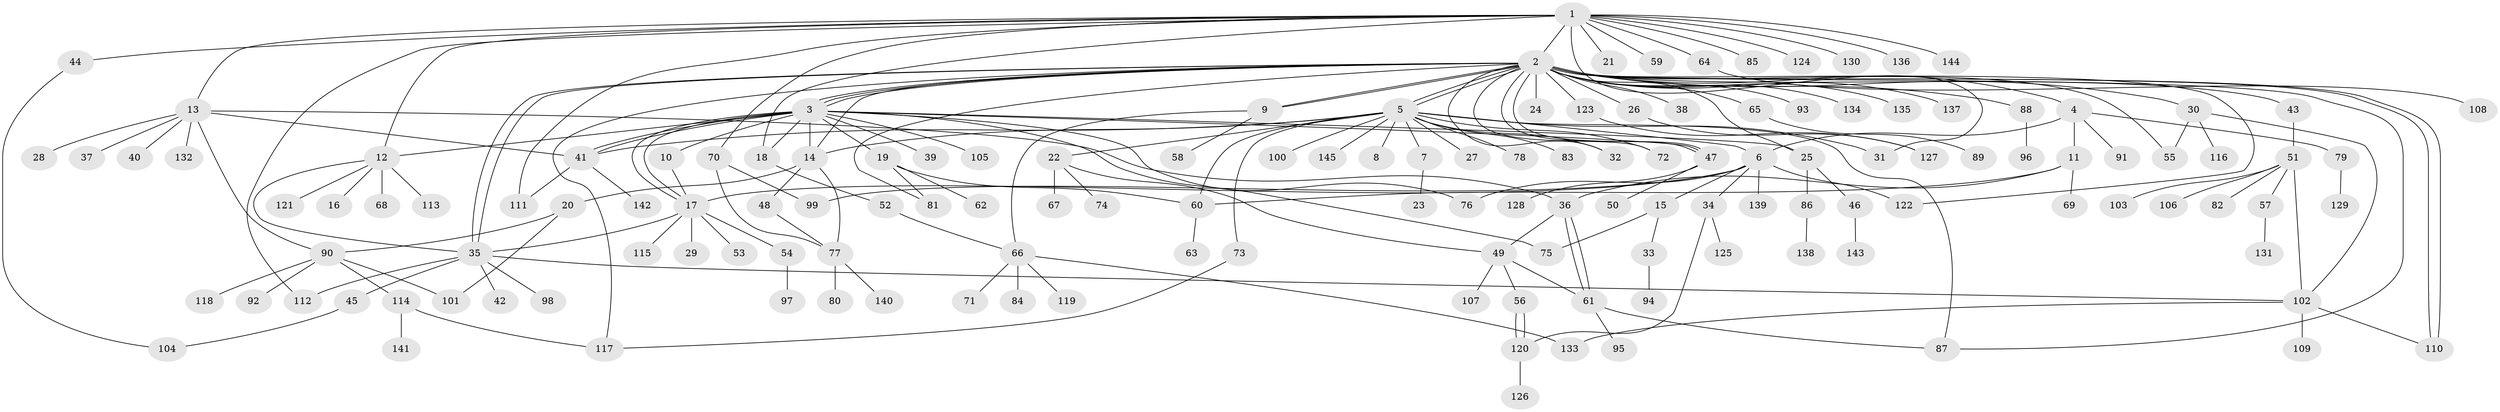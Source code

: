 // Generated by graph-tools (version 1.1) at 2025/01/03/09/25 03:01:54]
// undirected, 145 vertices, 200 edges
graph export_dot {
graph [start="1"]
  node [color=gray90,style=filled];
  1;
  2;
  3;
  4;
  5;
  6;
  7;
  8;
  9;
  10;
  11;
  12;
  13;
  14;
  15;
  16;
  17;
  18;
  19;
  20;
  21;
  22;
  23;
  24;
  25;
  26;
  27;
  28;
  29;
  30;
  31;
  32;
  33;
  34;
  35;
  36;
  37;
  38;
  39;
  40;
  41;
  42;
  43;
  44;
  45;
  46;
  47;
  48;
  49;
  50;
  51;
  52;
  53;
  54;
  55;
  56;
  57;
  58;
  59;
  60;
  61;
  62;
  63;
  64;
  65;
  66;
  67;
  68;
  69;
  70;
  71;
  72;
  73;
  74;
  75;
  76;
  77;
  78;
  79;
  80;
  81;
  82;
  83;
  84;
  85;
  86;
  87;
  88;
  89;
  90;
  91;
  92;
  93;
  94;
  95;
  96;
  97;
  98;
  99;
  100;
  101;
  102;
  103;
  104;
  105;
  106;
  107;
  108;
  109;
  110;
  111;
  112;
  113;
  114;
  115;
  116;
  117;
  118;
  119;
  120;
  121;
  122;
  123;
  124;
  125;
  126;
  127;
  128;
  129;
  130;
  131;
  132;
  133;
  134;
  135;
  136;
  137;
  138;
  139;
  140;
  141;
  142;
  143;
  144;
  145;
  1 -- 2;
  1 -- 12;
  1 -- 13;
  1 -- 18;
  1 -- 21;
  1 -- 31;
  1 -- 44;
  1 -- 59;
  1 -- 64;
  1 -- 70;
  1 -- 85;
  1 -- 111;
  1 -- 112;
  1 -- 124;
  1 -- 130;
  1 -- 136;
  1 -- 144;
  2 -- 3;
  2 -- 3;
  2 -- 3;
  2 -- 4;
  2 -- 5;
  2 -- 5;
  2 -- 9;
  2 -- 9;
  2 -- 14;
  2 -- 24;
  2 -- 25;
  2 -- 26;
  2 -- 30;
  2 -- 32;
  2 -- 35;
  2 -- 35;
  2 -- 38;
  2 -- 43;
  2 -- 47;
  2 -- 47;
  2 -- 55;
  2 -- 65;
  2 -- 72;
  2 -- 81;
  2 -- 87;
  2 -- 88;
  2 -- 93;
  2 -- 110;
  2 -- 110;
  2 -- 117;
  2 -- 122;
  2 -- 123;
  2 -- 134;
  2 -- 135;
  2 -- 137;
  3 -- 10;
  3 -- 12;
  3 -- 14;
  3 -- 17;
  3 -- 17;
  3 -- 18;
  3 -- 19;
  3 -- 25;
  3 -- 39;
  3 -- 41;
  3 -- 41;
  3 -- 47;
  3 -- 75;
  3 -- 76;
  3 -- 105;
  4 -- 6;
  4 -- 11;
  4 -- 79;
  4 -- 91;
  5 -- 6;
  5 -- 7;
  5 -- 8;
  5 -- 14;
  5 -- 22;
  5 -- 27;
  5 -- 31;
  5 -- 32;
  5 -- 41;
  5 -- 60;
  5 -- 72;
  5 -- 73;
  5 -- 78;
  5 -- 83;
  5 -- 87;
  5 -- 100;
  5 -- 145;
  6 -- 15;
  6 -- 17;
  6 -- 34;
  6 -- 76;
  6 -- 99;
  6 -- 122;
  6 -- 139;
  7 -- 23;
  9 -- 58;
  9 -- 66;
  10 -- 17;
  11 -- 36;
  11 -- 60;
  11 -- 69;
  12 -- 16;
  12 -- 35;
  12 -- 68;
  12 -- 113;
  12 -- 121;
  13 -- 28;
  13 -- 36;
  13 -- 37;
  13 -- 40;
  13 -- 41;
  13 -- 90;
  13 -- 132;
  14 -- 20;
  14 -- 48;
  14 -- 77;
  15 -- 33;
  15 -- 75;
  17 -- 29;
  17 -- 35;
  17 -- 53;
  17 -- 54;
  17 -- 115;
  18 -- 52;
  19 -- 60;
  19 -- 62;
  19 -- 81;
  20 -- 90;
  20 -- 101;
  22 -- 49;
  22 -- 67;
  22 -- 74;
  25 -- 46;
  25 -- 86;
  26 -- 127;
  30 -- 55;
  30 -- 102;
  30 -- 116;
  33 -- 94;
  34 -- 120;
  34 -- 125;
  35 -- 42;
  35 -- 45;
  35 -- 98;
  35 -- 102;
  35 -- 112;
  36 -- 49;
  36 -- 61;
  36 -- 61;
  41 -- 111;
  41 -- 142;
  43 -- 51;
  44 -- 104;
  45 -- 104;
  46 -- 143;
  47 -- 50;
  47 -- 128;
  48 -- 77;
  49 -- 56;
  49 -- 61;
  49 -- 107;
  51 -- 57;
  51 -- 82;
  51 -- 102;
  51 -- 103;
  51 -- 106;
  52 -- 66;
  54 -- 97;
  56 -- 120;
  56 -- 120;
  57 -- 131;
  60 -- 63;
  61 -- 87;
  61 -- 95;
  64 -- 108;
  65 -- 89;
  66 -- 71;
  66 -- 84;
  66 -- 119;
  66 -- 133;
  70 -- 77;
  70 -- 99;
  73 -- 117;
  77 -- 80;
  77 -- 140;
  79 -- 129;
  86 -- 138;
  88 -- 96;
  90 -- 92;
  90 -- 101;
  90 -- 114;
  90 -- 118;
  102 -- 109;
  102 -- 110;
  102 -- 133;
  114 -- 117;
  114 -- 141;
  120 -- 126;
  123 -- 127;
}

